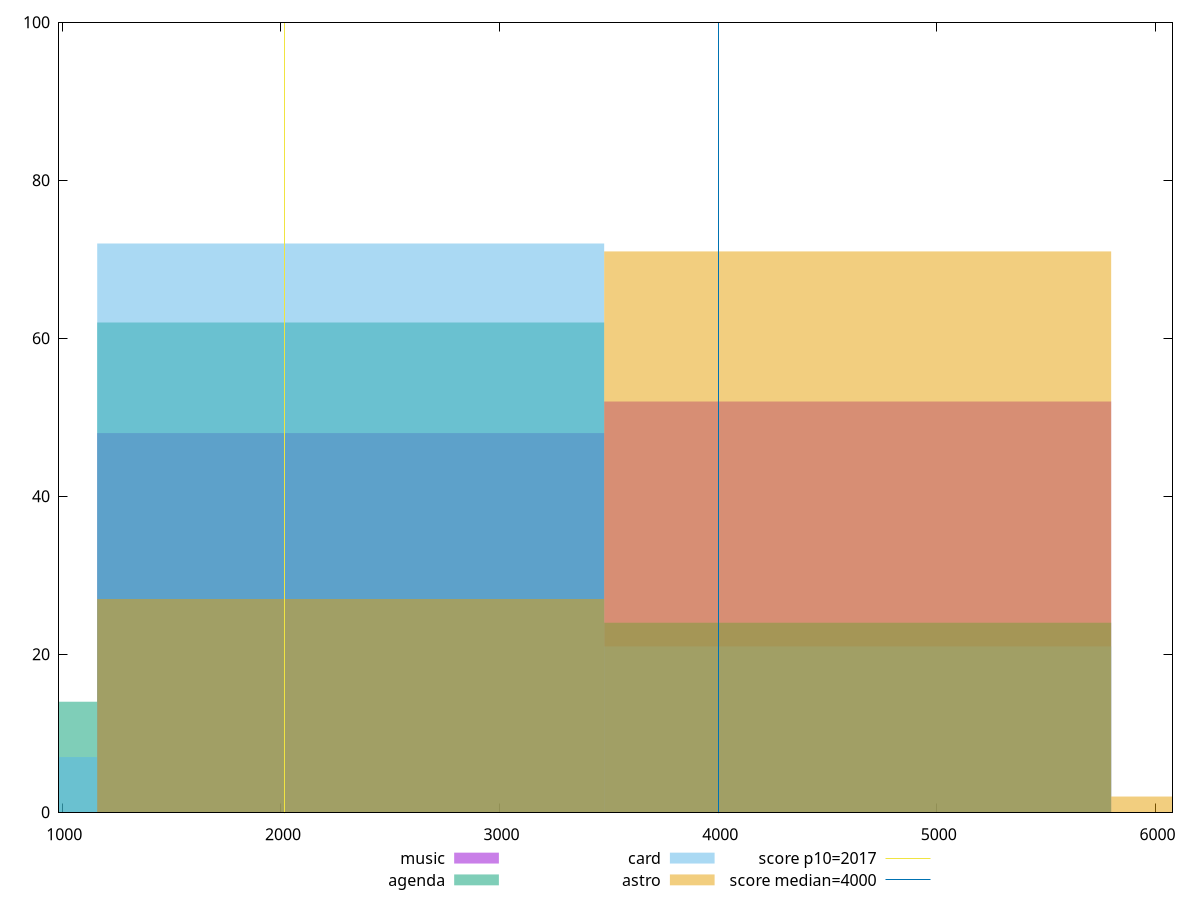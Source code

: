 reset

$music <<EOF
2319.0542843459552 48
4638.1085686919105 52
EOF

$agenda <<EOF
2319.0542843459552 62
0 14
4638.1085686919105 24
EOF

$card <<EOF
2319.0542843459552 72
0 7
4638.1085686919105 21
EOF

$astro <<EOF
4638.1085686919105 71
6957.162853037866 2
2319.0542843459552 27
EOF

set key outside below
set boxwidth 2319.0542843459552
set xrange [984.7800000000008:6078.143999999991]
set yrange [0:100]
set trange [0:100]
set style fill transparent solid 0.5 noborder

set parametric
set terminal svg size 640, 520 enhanced background rgb 'white'
set output "reports/report_00028_2021-02-24T12-49-42.674Z/mainthread-work-breakdown/comparison/histogram/all_raw.svg"

plot $music title "music" with boxes, \
     $agenda title "agenda" with boxes, \
     $card title "card" with boxes, \
     $astro title "astro" with boxes, \
     2017,t title "score p10=2017", \
     4000,t title "score median=4000"

reset
